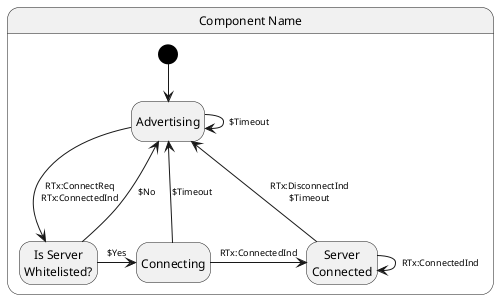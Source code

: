 @startuml
'== Formatting ==
hide empty description
skinparam Arrow {
  FontSize 9
}
skinparam State {
  FontSize 12
}

'== Default interfaces ==
!$Logical = Logical
!$Timer = Timer

'== Default messages ==
!$Timer_Timeout = Timeout
!$Logical_No = No
!$Logical_Yes = Yes

'== Interfaces ==
!$RTx = RTx

'== Messages ==
!$RTx_ConnectReq = $RTx + ":" + ConnectReq
!$RTx_ConnectedInd = $RTx + ":" + ConnectedInd
!$RTx_DisconnectInd = $RTx + ":" + DisconnectInd

'== Component ==
state component as "Component Name" {
state START <<start>> #000000

'== States ==
state Advertising
state Connecting
state ServerConnected as "Server\nConnected"

'== Choice-points ==
state CP_Whitelisted as "Is Server\nWhitelisted?"

'== Transitions ==
START --> Advertising
Advertising --> Advertising : $Timeout
Advertising --> CP_Whitelisted : $RTx_ConnectReq\n$RTx_ConnectedInd
CP_Whitelisted -> Connecting : $Yes
CP_Whitelisted -up--> Advertising : $No
Connecting --> Advertising : $Timeout
Connecting -> ServerConnected : $RTx_ConnectedInd
ServerConnected --> Advertising : $RTx_DisconnectInd\n$Timeout
ServerConnected --> ServerConnected : $RTx_ConnectedInd

'== Footer ==
}
@enduml